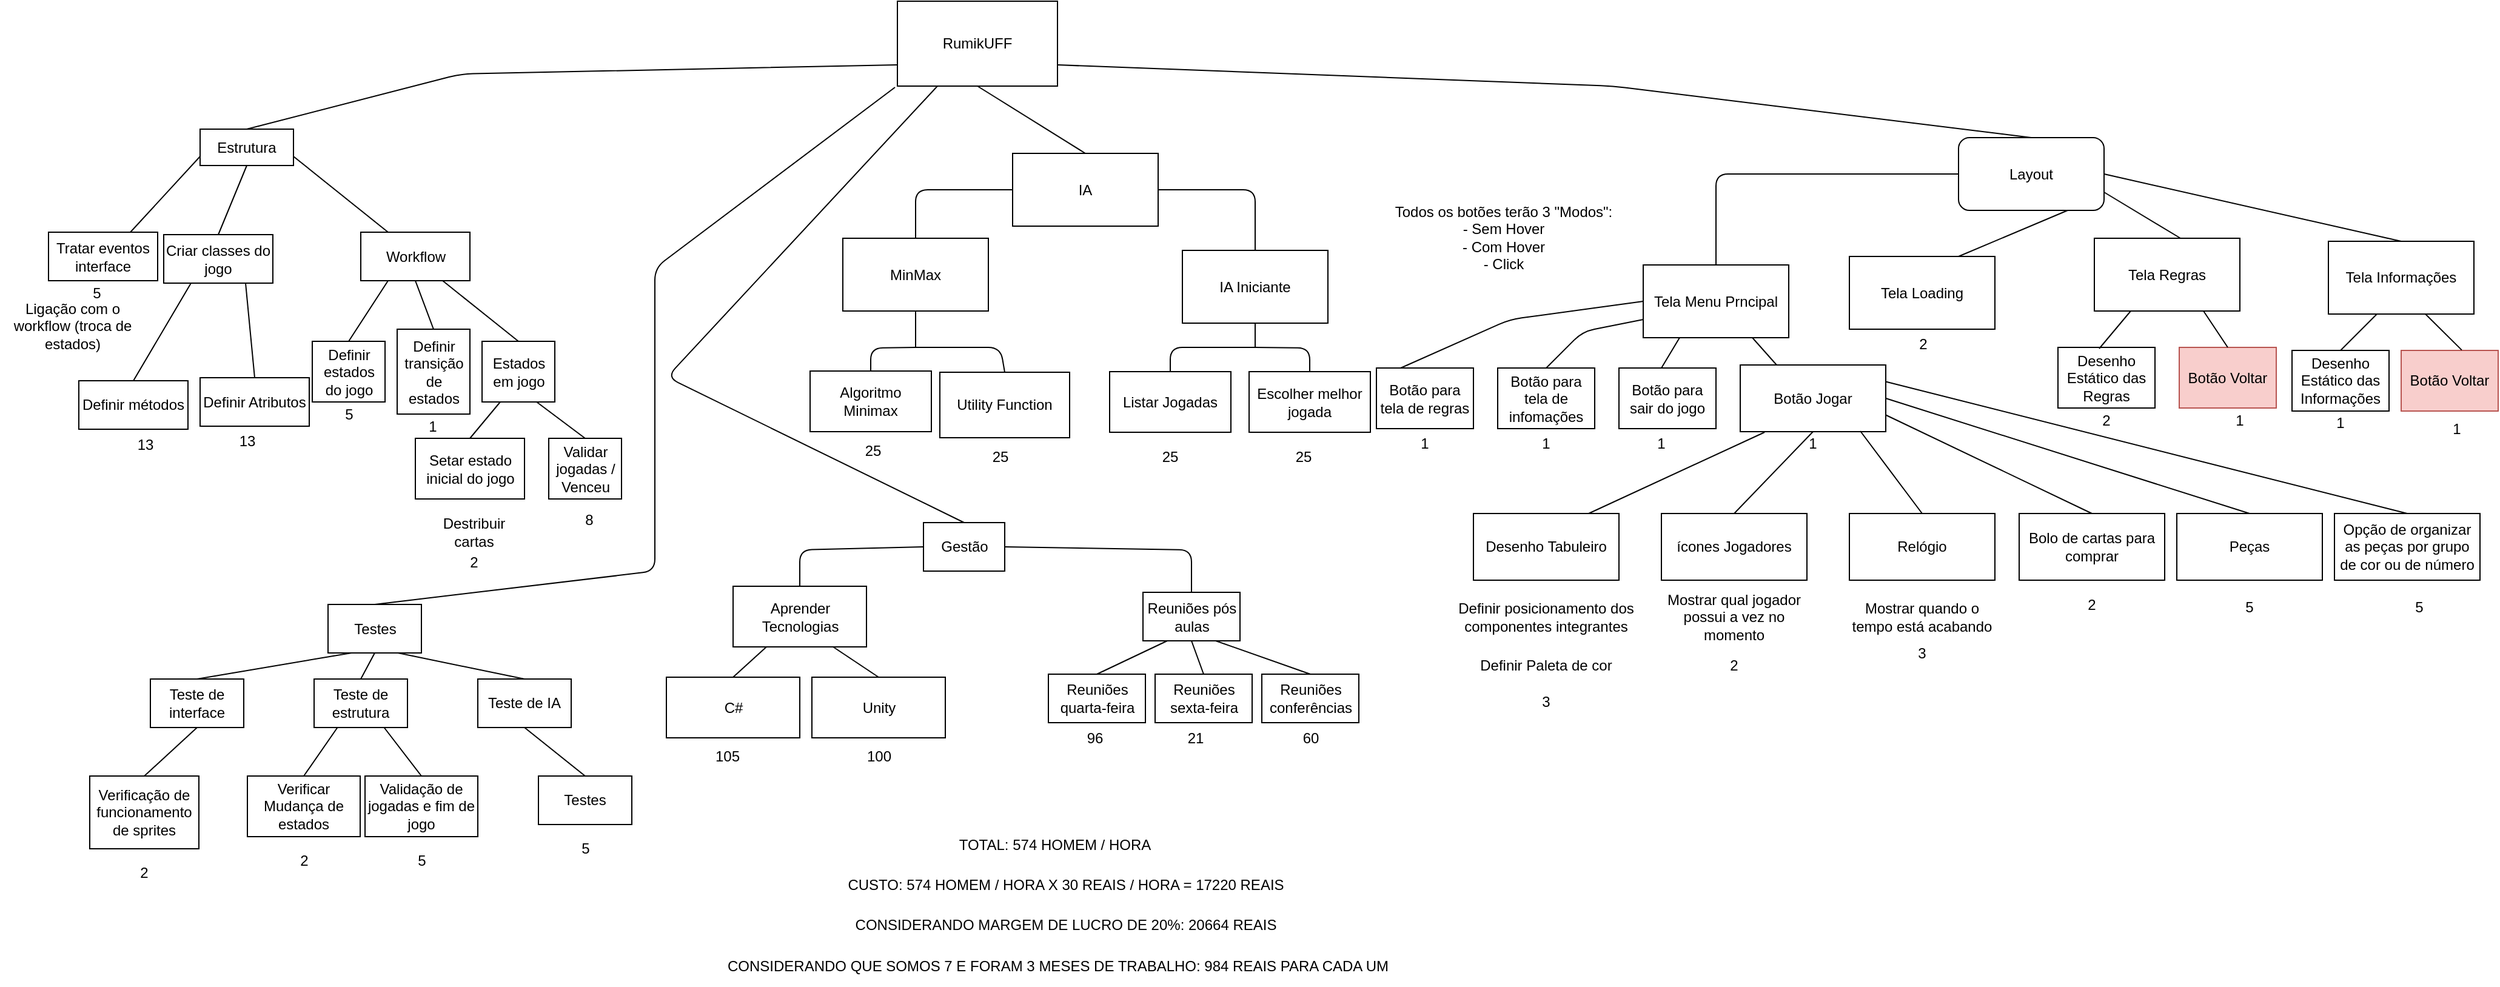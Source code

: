 <mxfile version="10.6.5" type="device"><diagram id="eZYM7yiqCys-XYu_l9QY" name="Page-1"><mxGraphModel dx="1594" dy="765" grid="1" gridSize="10" guides="1" tooltips="1" connect="1" arrows="1" fold="1" page="1" pageScale="1" pageWidth="827" pageHeight="1169" math="0" shadow="0"><root><mxCell id="0"/><mxCell id="1" parent="0"/><mxCell id="s8E5StRUGuPlpRAzMkEG-1" value="RumikUFF" style="rounded=0;whiteSpace=wrap;html=1;" parent="1" vertex="1"><mxGeometry x="1110" y="20" width="132" height="70" as="geometry"/></mxCell><mxCell id="s8E5StRUGuPlpRAzMkEG-2" value="Estrutura&lt;br&gt;" style="rounded=0;whiteSpace=wrap;html=1;" parent="1" vertex="1"><mxGeometry x="535" y="125.5" width="77" height="30" as="geometry"/></mxCell><mxCell id="s8E5StRUGuPlpRAzMkEG-3" value="Tratar eventos interface&lt;br&gt;" style="rounded=0;whiteSpace=wrap;html=1;" parent="1" vertex="1"><mxGeometry x="410" y="210.5" width="90" height="40" as="geometry"/></mxCell><mxCell id="s8E5StRUGuPlpRAzMkEG-4" value="Criar classes do jogo&lt;br&gt;" style="rounded=0;whiteSpace=wrap;html=1;" parent="1" vertex="1"><mxGeometry x="505" y="212.5" width="90" height="40" as="geometry"/></mxCell><mxCell id="s8E5StRUGuPlpRAzMkEG-5" value="Workflow&lt;br&gt;" style="rounded=0;whiteSpace=wrap;html=1;" parent="1" vertex="1"><mxGeometry x="667.5" y="210.5" width="90" height="40" as="geometry"/></mxCell><mxCell id="s8E5StRUGuPlpRAzMkEG-6" value="Ligação com o workflow (troca de estados)&lt;br&gt;" style="text;html=1;strokeColor=none;fillColor=none;align=center;verticalAlign=middle;whiteSpace=wrap;rounded=0;" parent="1" vertex="1"><mxGeometry x="370" y="267.5" width="120" height="40" as="geometry"/></mxCell><mxCell id="s8E5StRUGuPlpRAzMkEG-7" value="Definir métodos&lt;br&gt;" style="rounded=0;whiteSpace=wrap;html=1;" parent="1" vertex="1"><mxGeometry x="435" y="333" width="90" height="40" as="geometry"/></mxCell><mxCell id="s8E5StRUGuPlpRAzMkEG-8" value="Definir Atributos&lt;br&gt;" style="rounded=0;whiteSpace=wrap;html=1;" parent="1" vertex="1"><mxGeometry x="535" y="330.5" width="90" height="40" as="geometry"/></mxCell><mxCell id="s8E5StRUGuPlpRAzMkEG-9" value="Definir estados do jogo&lt;br&gt;" style="rounded=0;whiteSpace=wrap;html=1;" parent="1" vertex="1"><mxGeometry x="627.5" y="300.5" width="60" height="50" as="geometry"/></mxCell><mxCell id="s8E5StRUGuPlpRAzMkEG-10" value="Definir transição de estados&lt;br&gt;" style="rounded=0;whiteSpace=wrap;html=1;" parent="1" vertex="1"><mxGeometry x="697.5" y="290.5" width="60" height="70" as="geometry"/></mxCell><mxCell id="s8E5StRUGuPlpRAzMkEG-11" value="Estados em jogo&lt;br&gt;" style="rounded=0;whiteSpace=wrap;html=1;" parent="1" vertex="1"><mxGeometry x="767.5" y="300.5" width="60" height="50" as="geometry"/></mxCell><mxCell id="s8E5StRUGuPlpRAzMkEG-12" value="Setar estado inicial do jogo&lt;br&gt;" style="rounded=0;whiteSpace=wrap;html=1;" parent="1" vertex="1"><mxGeometry x="712.5" y="380.5" width="90" height="50" as="geometry"/></mxCell><mxCell id="s8E5StRUGuPlpRAzMkEG-13" value="Validar jogadas / Venceu&lt;br&gt;" style="rounded=0;whiteSpace=wrap;html=1;" parent="1" vertex="1"><mxGeometry x="822.5" y="380.5" width="60" height="50" as="geometry"/></mxCell><mxCell id="s8E5StRUGuPlpRAzMkEG-14" value="Destribuir cartas" style="text;html=1;strokeColor=none;fillColor=none;align=center;verticalAlign=middle;whiteSpace=wrap;rounded=0;" parent="1" vertex="1"><mxGeometry x="731" y="443" width="60" height="30" as="geometry"/></mxCell><mxCell id="s8E5StRUGuPlpRAzMkEG-15" value="" style="endArrow=none;html=1;entryX=0;entryY=0.75;entryDx=0;entryDy=0;exitX=0.75;exitY=0;exitDx=0;exitDy=0;" parent="1" source="s8E5StRUGuPlpRAzMkEG-3" target="s8E5StRUGuPlpRAzMkEG-2" edge="1"><mxGeometry width="50" height="50" relative="1" as="geometry"><mxPoint x="280" y="600.5" as="sourcePoint"/><mxPoint x="330" y="550.5" as="targetPoint"/></mxGeometry></mxCell><mxCell id="s8E5StRUGuPlpRAzMkEG-16" value="" style="endArrow=none;html=1;entryX=0.5;entryY=1;entryDx=0;entryDy=0;exitX=0.5;exitY=0;exitDx=0;exitDy=0;" parent="1" source="s8E5StRUGuPlpRAzMkEG-4" target="s8E5StRUGuPlpRAzMkEG-2" edge="1"><mxGeometry width="50" height="50" relative="1" as="geometry"><mxPoint x="368" y="220.5" as="sourcePoint"/><mxPoint x="545" y="158.5" as="targetPoint"/></mxGeometry></mxCell><mxCell id="s8E5StRUGuPlpRAzMkEG-17" value="" style="endArrow=none;html=1;entryX=1;entryY=0.75;entryDx=0;entryDy=0;exitX=0.25;exitY=0;exitDx=0;exitDy=0;" parent="1" source="s8E5StRUGuPlpRAzMkEG-5" target="s8E5StRUGuPlpRAzMkEG-2" edge="1"><mxGeometry width="50" height="50" relative="1" as="geometry"><mxPoint x="583" y="220.5" as="sourcePoint"/><mxPoint x="584" y="165.5" as="targetPoint"/></mxGeometry></mxCell><mxCell id="s8E5StRUGuPlpRAzMkEG-18" value="" style="endArrow=none;html=1;entryX=0.25;entryY=1;entryDx=0;entryDy=0;exitX=0.5;exitY=0;exitDx=0;exitDy=0;" parent="1" source="s8E5StRUGuPlpRAzMkEG-7" target="s8E5StRUGuPlpRAzMkEG-4" edge="1"><mxGeometry width="50" height="50" relative="1" as="geometry"><mxPoint x="280" y="600.5" as="sourcePoint"/><mxPoint x="330" y="550.5" as="targetPoint"/></mxGeometry></mxCell><mxCell id="s8E5StRUGuPlpRAzMkEG-19" value="" style="endArrow=none;html=1;entryX=0.75;entryY=1;entryDx=0;entryDy=0;exitX=0.5;exitY=0;exitDx=0;exitDy=0;" parent="1" source="s8E5StRUGuPlpRAzMkEG-8" target="s8E5StRUGuPlpRAzMkEG-4" edge="1"><mxGeometry width="50" height="50" relative="1" as="geometry"><mxPoint x="535" y="310.5" as="sourcePoint"/><mxPoint x="561" y="260.5" as="targetPoint"/></mxGeometry></mxCell><mxCell id="s8E5StRUGuPlpRAzMkEG-20" value="" style="endArrow=none;html=1;entryX=0.25;entryY=1;entryDx=0;entryDy=0;exitX=0.5;exitY=0;exitDx=0;exitDy=0;" parent="1" source="s8E5StRUGuPlpRAzMkEG-9" target="s8E5StRUGuPlpRAzMkEG-5" edge="1"><mxGeometry width="50" height="50" relative="1" as="geometry"><mxPoint x="552.5" y="310.5" as="sourcePoint"/><mxPoint x="513.5" y="260.5" as="targetPoint"/></mxGeometry></mxCell><mxCell id="s8E5StRUGuPlpRAzMkEG-21" value="" style="endArrow=none;html=1;entryX=0.5;entryY=1;entryDx=0;entryDy=0;exitX=0.5;exitY=0;exitDx=0;exitDy=0;" parent="1" source="s8E5StRUGuPlpRAzMkEG-10" target="s8E5StRUGuPlpRAzMkEG-5" edge="1"><mxGeometry width="50" height="50" relative="1" as="geometry"><mxPoint x="667.5" y="310.5" as="sourcePoint"/><mxPoint x="700.5" y="260.5" as="targetPoint"/></mxGeometry></mxCell><mxCell id="s8E5StRUGuPlpRAzMkEG-22" value="" style="endArrow=none;html=1;exitX=0.5;exitY=0;exitDx=0;exitDy=0;entryX=0.75;entryY=1;entryDx=0;entryDy=0;" parent="1" source="s8E5StRUGuPlpRAzMkEG-11" target="s8E5StRUGuPlpRAzMkEG-5" edge="1"><mxGeometry width="50" height="50" relative="1" as="geometry"><mxPoint x="737.5" y="300.5" as="sourcePoint"/><mxPoint x="737.5" y="260.5" as="targetPoint"/></mxGeometry></mxCell><mxCell id="s8E5StRUGuPlpRAzMkEG-23" value="" style="endArrow=none;html=1;exitX=0.5;exitY=0;exitDx=0;exitDy=0;entryX=0.25;entryY=1;entryDx=0;entryDy=0;" parent="1" source="s8E5StRUGuPlpRAzMkEG-12" target="s8E5StRUGuPlpRAzMkEG-11" edge="1"><mxGeometry width="50" height="50" relative="1" as="geometry"><mxPoint x="832.5" y="310.5" as="sourcePoint"/><mxPoint x="770.5" y="260.5" as="targetPoint"/></mxGeometry></mxCell><mxCell id="s8E5StRUGuPlpRAzMkEG-24" value="" style="endArrow=none;html=1;exitX=0.5;exitY=0;exitDx=0;exitDy=0;entryX=0.75;entryY=1;entryDx=0;entryDy=0;" parent="1" source="s8E5StRUGuPlpRAzMkEG-13" target="s8E5StRUGuPlpRAzMkEG-11" edge="1"><mxGeometry width="50" height="50" relative="1" as="geometry"><mxPoint x="767.5" y="450.5" as="sourcePoint"/><mxPoint x="817.5" y="360.5" as="targetPoint"/></mxGeometry></mxCell><mxCell id="s8E5StRUGuPlpRAzMkEG-40" value="Layout&lt;br&gt;" style="rounded=1;whiteSpace=wrap;html=1;" parent="1" vertex="1"><mxGeometry x="1985" y="132.5" width="120" height="60" as="geometry"/></mxCell><mxCell id="s8E5StRUGuPlpRAzMkEG-41" value="Tela Menu Prncipal" style="rounded=0;whiteSpace=wrap;html=1;" parent="1" vertex="1"><mxGeometry x="1725" y="237.5" width="120" height="60" as="geometry"/></mxCell><mxCell id="s8E5StRUGuPlpRAzMkEG-42" value="Tela Loading" style="rounded=0;whiteSpace=wrap;html=1;" parent="1" vertex="1"><mxGeometry x="1895" y="230.5" width="120" height="60" as="geometry"/></mxCell><mxCell id="s8E5StRUGuPlpRAzMkEG-43" value="Tela Regras" style="rounded=0;whiteSpace=wrap;html=1;" parent="1" vertex="1"><mxGeometry x="2097" y="215.5" width="120" height="60" as="geometry"/></mxCell><mxCell id="s8E5StRUGuPlpRAzMkEG-44" value="Tela Informações" style="rounded=0;whiteSpace=wrap;html=1;" parent="1" vertex="1"><mxGeometry x="2290" y="218" width="120" height="60" as="geometry"/></mxCell><mxCell id="s8E5StRUGuPlpRAzMkEG-45" value="Desenho Estático das Informações&lt;br&gt;" style="rounded=0;whiteSpace=wrap;html=1;" parent="1" vertex="1"><mxGeometry x="2260" y="308" width="80" height="50" as="geometry"/></mxCell><mxCell id="s8E5StRUGuPlpRAzMkEG-46" value="Botão Voltar&lt;br&gt;" style="rounded=0;whiteSpace=wrap;html=1;fillColor=#f8cecc;strokeColor=#b85450;" parent="1" vertex="1"><mxGeometry x="2350" y="308" width="80" height="50" as="geometry"/></mxCell><mxCell id="s8E5StRUGuPlpRAzMkEG-47" value="Desenho Estático das Regras&lt;br&gt;" style="rounded=0;whiteSpace=wrap;html=1;" parent="1" vertex="1"><mxGeometry x="2067" y="305.5" width="80" height="50" as="geometry"/></mxCell><mxCell id="s8E5StRUGuPlpRAzMkEG-48" value="Botão Voltar&lt;br&gt;" style="rounded=0;whiteSpace=wrap;html=1;fillColor=#f8cecc;strokeColor=#b85450;" parent="1" vertex="1"><mxGeometry x="2167" y="305.5" width="80" height="50" as="geometry"/></mxCell><mxCell id="s8E5StRUGuPlpRAzMkEG-49" value="Botão para tela de regras&lt;br&gt;" style="rounded=0;whiteSpace=wrap;html=1;" parent="1" vertex="1"><mxGeometry x="1505" y="322.5" width="80" height="50" as="geometry"/></mxCell><mxCell id="s8E5StRUGuPlpRAzMkEG-50" value="Botão para tela de infomações&lt;br&gt;" style="rounded=0;whiteSpace=wrap;html=1;" parent="1" vertex="1"><mxGeometry x="1605" y="322.5" width="80" height="50" as="geometry"/></mxCell><mxCell id="s8E5StRUGuPlpRAzMkEG-51" value="Botão para sair do jogo&lt;br&gt;" style="rounded=0;whiteSpace=wrap;html=1;" parent="1" vertex="1"><mxGeometry x="1705" y="322.5" width="80" height="50" as="geometry"/></mxCell><mxCell id="s8E5StRUGuPlpRAzMkEG-52" value="Botão Jogar&lt;br&gt;" style="rounded=0;whiteSpace=wrap;html=1;" parent="1" vertex="1"><mxGeometry x="1805" y="320" width="120" height="55" as="geometry"/></mxCell><mxCell id="s8E5StRUGuPlpRAzMkEG-53" value="Desenho Tabuleiro&lt;br&gt;" style="rounded=0;whiteSpace=wrap;html=1;" parent="1" vertex="1"><mxGeometry x="1585" y="442.5" width="120" height="55" as="geometry"/></mxCell><mxCell id="s8E5StRUGuPlpRAzMkEG-54" value="ícones Jogadores&lt;br&gt;" style="rounded=0;whiteSpace=wrap;html=1;" parent="1" vertex="1"><mxGeometry x="1740" y="442.5" width="120" height="55" as="geometry"/></mxCell><mxCell id="s8E5StRUGuPlpRAzMkEG-55" value="Relógio&lt;br&gt;" style="rounded=0;whiteSpace=wrap;html=1;" parent="1" vertex="1"><mxGeometry x="1895" y="442.5" width="120" height="55" as="geometry"/></mxCell><mxCell id="s8E5StRUGuPlpRAzMkEG-56" value="Bolo de cartas para comprar&lt;br&gt;" style="rounded=0;whiteSpace=wrap;html=1;" parent="1" vertex="1"><mxGeometry x="2035" y="442.5" width="120" height="55" as="geometry"/></mxCell><mxCell id="s8E5StRUGuPlpRAzMkEG-57" value="Peças&lt;br&gt;" style="rounded=0;whiteSpace=wrap;html=1;" parent="1" vertex="1"><mxGeometry x="2165" y="442.5" width="120" height="55" as="geometry"/></mxCell><mxCell id="s8E5StRUGuPlpRAzMkEG-58" value="" style="endArrow=none;html=1;" parent="1" source="s8E5StRUGuPlpRAzMkEG-41" target="s8E5StRUGuPlpRAzMkEG-40" edge="1"><mxGeometry width="50" height="50" relative="1" as="geometry"><mxPoint x="1905" y="217.5" as="sourcePoint"/><mxPoint x="1955" y="167.5" as="targetPoint"/><Array as="points"><mxPoint x="1785" y="162.5"/></Array></mxGeometry></mxCell><mxCell id="s8E5StRUGuPlpRAzMkEG-59" value="" style="endArrow=none;html=1;exitX=0.75;exitY=0;exitDx=0;exitDy=0;entryX=0.75;entryY=1;entryDx=0;entryDy=0;" parent="1" source="s8E5StRUGuPlpRAzMkEG-42" target="s8E5StRUGuPlpRAzMkEG-40" edge="1"><mxGeometry width="50" height="50" relative="1" as="geometry"><mxPoint x="2225" y="239.5" as="sourcePoint"/><mxPoint x="2105" y="172.5" as="targetPoint"/><Array as="points"/></mxGeometry></mxCell><mxCell id="s8E5StRUGuPlpRAzMkEG-60" value="" style="endArrow=none;html=1;exitX=0.592;exitY=0;exitDx=0;exitDy=0;exitPerimeter=0;entryX=1;entryY=0.75;entryDx=0;entryDy=0;" parent="1" source="s8E5StRUGuPlpRAzMkEG-43" target="s8E5StRUGuPlpRAzMkEG-40" edge="1"><mxGeometry width="50" height="50" relative="1" as="geometry"><mxPoint x="2225" y="207.5" as="sourcePoint"/><mxPoint x="2105" y="140.5" as="targetPoint"/><Array as="points"/></mxGeometry></mxCell><mxCell id="s8E5StRUGuPlpRAzMkEG-61" value="" style="endArrow=none;html=1;exitX=0.5;exitY=0;exitDx=0;exitDy=0;entryX=1;entryY=0.5;entryDx=0;entryDy=0;" parent="1" source="s8E5StRUGuPlpRAzMkEG-44" target="s8E5StRUGuPlpRAzMkEG-40" edge="1"><mxGeometry width="50" height="50" relative="1" as="geometry"><mxPoint x="2665.5" y="232.5" as="sourcePoint"/><mxPoint x="2324.5" y="157.5" as="targetPoint"/><Array as="points"/></mxGeometry></mxCell><mxCell id="s8E5StRUGuPlpRAzMkEG-62" value="" style="endArrow=none;html=1;exitX=0.425;exitY=0.02;exitDx=0;exitDy=0;entryX=0.25;entryY=1;entryDx=0;entryDy=0;exitPerimeter=0;" parent="1" source="s8E5StRUGuPlpRAzMkEG-47" target="s8E5StRUGuPlpRAzMkEG-43" edge="1"><mxGeometry width="50" height="50" relative="1" as="geometry"><mxPoint x="1947" y="315.5" as="sourcePoint"/><mxPoint x="1947" y="285.5" as="targetPoint"/></mxGeometry></mxCell><mxCell id="s8E5StRUGuPlpRAzMkEG-63" value="" style="endArrow=none;html=1;exitX=0.5;exitY=0;exitDx=0;exitDy=0;entryX=0.75;entryY=1;entryDx=0;entryDy=0;" parent="1" source="s8E5StRUGuPlpRAzMkEG-48" target="s8E5StRUGuPlpRAzMkEG-43" edge="1"><mxGeometry width="50" height="50" relative="1" as="geometry"><mxPoint x="2181" y="306.5" as="sourcePoint"/><mxPoint x="2207" y="275.5" as="targetPoint"/></mxGeometry></mxCell><mxCell id="s8E5StRUGuPlpRAzMkEG-64" value="" style="endArrow=none;html=1;exitX=0.5;exitY=0;exitDx=0;exitDy=0;" parent="1" source="s8E5StRUGuPlpRAzMkEG-45" edge="1"><mxGeometry width="50" height="50" relative="1" as="geometry"><mxPoint x="2280" y="328" as="sourcePoint"/><mxPoint x="2330" y="278" as="targetPoint"/></mxGeometry></mxCell><mxCell id="s8E5StRUGuPlpRAzMkEG-65" value="" style="endArrow=none;html=1;exitX=0.5;exitY=0;exitDx=0;exitDy=0;" parent="1" edge="1"><mxGeometry width="50" height="50" relative="1" as="geometry"><mxPoint x="2399.941" y="307.706" as="sourcePoint"/><mxPoint x="2370" y="278" as="targetPoint"/><Array as="points"/></mxGeometry></mxCell><mxCell id="s8E5StRUGuPlpRAzMkEG-66" value="" style="endArrow=none;html=1;entryX=0.25;entryY=1;entryDx=0;entryDy=0;" parent="1" target="s8E5StRUGuPlpRAzMkEG-41" edge="1"><mxGeometry width="50" height="50" relative="1" as="geometry"><mxPoint x="1740" y="322.5" as="sourcePoint"/><mxPoint x="1770" y="302.5" as="targetPoint"/><Array as="points"/></mxGeometry></mxCell><mxCell id="s8E5StRUGuPlpRAzMkEG-67" value="" style="endArrow=none;html=1;entryX=0.75;entryY=1;entryDx=0;entryDy=0;exitX=0.25;exitY=0;exitDx=0;exitDy=0;" parent="1" source="s8E5StRUGuPlpRAzMkEG-52" target="s8E5StRUGuPlpRAzMkEG-41" edge="1"><mxGeometry width="50" height="50" relative="1" as="geometry"><mxPoint x="1815" y="347.5" as="sourcePoint"/><mxPoint x="1865" y="297.5" as="targetPoint"/></mxGeometry></mxCell><mxCell id="s8E5StRUGuPlpRAzMkEG-68" value="" style="endArrow=none;html=1;entryX=0;entryY=0.75;entryDx=0;entryDy=0;" parent="1" target="s8E5StRUGuPlpRAzMkEG-41" edge="1"><mxGeometry width="50" height="50" relative="1" as="geometry"><mxPoint x="1645" y="322.5" as="sourcePoint"/><mxPoint x="1675" y="292.5" as="targetPoint"/><Array as="points"><mxPoint x="1675" y="292.5"/></Array></mxGeometry></mxCell><mxCell id="s8E5StRUGuPlpRAzMkEG-69" value="" style="endArrow=none;html=1;entryX=0;entryY=0.5;entryDx=0;entryDy=0;" parent="1" target="s8E5StRUGuPlpRAzMkEG-41" edge="1"><mxGeometry width="50" height="50" relative="1" as="geometry"><mxPoint x="1525" y="322.5" as="sourcePoint"/><mxPoint x="1715" y="262.5" as="targetPoint"/><Array as="points"><mxPoint x="1615" y="282.5"/></Array></mxGeometry></mxCell><mxCell id="s8E5StRUGuPlpRAzMkEG-70" value="" style="endArrow=none;html=1;entryX=0.167;entryY=1.009;entryDx=0;entryDy=0;entryPerimeter=0;" parent="1" target="s8E5StRUGuPlpRAzMkEG-52" edge="1"><mxGeometry width="50" height="50" relative="1" as="geometry"><mxPoint x="1680" y="442.5" as="sourcePoint"/><mxPoint x="1730" y="392.5" as="targetPoint"/></mxGeometry></mxCell><mxCell id="s8E5StRUGuPlpRAzMkEG-71" value="" style="endArrow=none;html=1;entryX=0.5;entryY=1;entryDx=0;entryDy=0;exitX=0.5;exitY=0;exitDx=0;exitDy=0;" parent="1" source="s8E5StRUGuPlpRAzMkEG-54" target="s8E5StRUGuPlpRAzMkEG-52" edge="1"><mxGeometry width="50" height="50" relative="1" as="geometry"><mxPoint x="1806" y="452.5" as="sourcePoint"/><mxPoint x="1845" y="397.5" as="targetPoint"/></mxGeometry></mxCell><mxCell id="s8E5StRUGuPlpRAzMkEG-72" value="" style="endArrow=none;html=1;exitX=0.5;exitY=0;exitDx=0;exitDy=0;entryX=0.825;entryY=0.991;entryDx=0;entryDy=0;entryPerimeter=0;" parent="1" source="s8E5StRUGuPlpRAzMkEG-55" target="s8E5StRUGuPlpRAzMkEG-52" edge="1"><mxGeometry width="50" height="50" relative="1" as="geometry"><mxPoint x="1925" y="442.5" as="sourcePoint"/><mxPoint x="1975" y="392.5" as="targetPoint"/></mxGeometry></mxCell><mxCell id="s8E5StRUGuPlpRAzMkEG-73" value="" style="endArrow=none;html=1;entryX=1;entryY=0.75;entryDx=0;entryDy=0;exitX=0.5;exitY=0;exitDx=0;exitDy=0;" parent="1" source="s8E5StRUGuPlpRAzMkEG-56" target="s8E5StRUGuPlpRAzMkEG-52" edge="1"><mxGeometry width="50" height="50" relative="1" as="geometry"><mxPoint x="1995" y="382.5" as="sourcePoint"/><mxPoint x="2045" y="332.5" as="targetPoint"/></mxGeometry></mxCell><mxCell id="s8E5StRUGuPlpRAzMkEG-74" value="" style="endArrow=none;html=1;entryX=1;entryY=0.5;entryDx=0;entryDy=0;exitX=0.5;exitY=0;exitDx=0;exitDy=0;" parent="1" source="s8E5StRUGuPlpRAzMkEG-57" target="s8E5StRUGuPlpRAzMkEG-52" edge="1"><mxGeometry width="50" height="50" relative="1" as="geometry"><mxPoint x="1505" y="572.5" as="sourcePoint"/><mxPoint x="1555" y="522.5" as="targetPoint"/></mxGeometry></mxCell><mxCell id="s8E5StRUGuPlpRAzMkEG-75" value="&lt;span&gt;Definir posicionamento dos componentes integrantes&lt;/span&gt;" style="text;html=1;strokeColor=none;fillColor=none;align=center;verticalAlign=middle;whiteSpace=wrap;rounded=0;" parent="1" vertex="1"><mxGeometry x="1565" y="507.5" width="160" height="40" as="geometry"/></mxCell><mxCell id="s8E5StRUGuPlpRAzMkEG-76" value="Definir Paleta de cor" style="text;html=1;strokeColor=none;fillColor=none;align=center;verticalAlign=middle;whiteSpace=wrap;rounded=0;" parent="1" vertex="1"><mxGeometry x="1585" y="557.5" width="120" height="20" as="geometry"/></mxCell><mxCell id="s8E5StRUGuPlpRAzMkEG-77" value="Mostrar qual jogador possui a vez no momento" style="text;html=1;strokeColor=none;fillColor=none;align=center;verticalAlign=middle;whiteSpace=wrap;rounded=0;" parent="1" vertex="1"><mxGeometry x="1740" y="517.5" width="120" height="20" as="geometry"/></mxCell><mxCell id="s8E5StRUGuPlpRAzMkEG-78" value="Mostrar quando o tempo está acabando" style="text;html=1;strokeColor=none;fillColor=none;align=center;verticalAlign=middle;whiteSpace=wrap;rounded=0;" parent="1" vertex="1"><mxGeometry x="1895" y="517.5" width="120" height="20" as="geometry"/></mxCell><mxCell id="s8E5StRUGuPlpRAzMkEG-79" value="Opção de organizar as peças por grupo de cor ou de número&lt;br&gt;" style="rounded=0;whiteSpace=wrap;html=1;" parent="1" vertex="1"><mxGeometry x="2295" y="442.5" width="120" height="55" as="geometry"/></mxCell><mxCell id="s8E5StRUGuPlpRAzMkEG-80" value="" style="endArrow=none;html=1;entryX=0.5;entryY=0;entryDx=0;entryDy=0;exitX=1;exitY=0.25;exitDx=0;exitDy=0;" parent="1" source="s8E5StRUGuPlpRAzMkEG-52" target="s8E5StRUGuPlpRAzMkEG-79" edge="1"><mxGeometry width="50" height="50" relative="1" as="geometry"><mxPoint x="1390" y="647.5" as="sourcePoint"/><mxPoint x="1440" y="597.5" as="targetPoint"/><Array as="points"/></mxGeometry></mxCell><mxCell id="s8E5StRUGuPlpRAzMkEG-81" value="Todos os botões terão 3 &quot;Modos&quot;:&lt;br&gt;- Sem Hover&lt;br&gt;- Com Hover&lt;br&gt;- Click&lt;br&gt;" style="text;html=1;strokeColor=none;fillColor=none;align=center;verticalAlign=middle;whiteSpace=wrap;rounded=0;" parent="1" vertex="1"><mxGeometry x="1510" y="177.5" width="200" height="75" as="geometry"/></mxCell><mxCell id="s8E5StRUGuPlpRAzMkEG-82" value="" style="endArrow=none;html=1;entryX=0;entryY=0.75;entryDx=0;entryDy=0;exitX=0.5;exitY=0;exitDx=0;exitDy=0;" parent="1" source="s8E5StRUGuPlpRAzMkEG-2" target="s8E5StRUGuPlpRAzMkEG-1" edge="1"><mxGeometry width="50" height="50" relative="1" as="geometry"><mxPoint x="410" y="650" as="sourcePoint"/><mxPoint x="460" y="600" as="targetPoint"/><Array as="points"><mxPoint x="750" y="80"/></Array></mxGeometry></mxCell><mxCell id="s8E5StRUGuPlpRAzMkEG-83" value="" style="endArrow=none;html=1;entryX=0.5;entryY=1;entryDx=0;entryDy=0;exitX=0.5;exitY=0;exitDx=0;exitDy=0;" parent="1" source="bBEhQgYzmvk31Xtcl9zs-21" target="s8E5StRUGuPlpRAzMkEG-1" edge="1"><mxGeometry width="50" height="50" relative="1" as="geometry"><mxPoint x="1269" y="115" as="sourcePoint"/><mxPoint x="1120" y="97" as="targetPoint"/><Array as="points"/></mxGeometry></mxCell><mxCell id="s8E5StRUGuPlpRAzMkEG-84" value="" style="endArrow=none;html=1;entryX=1;entryY=0.75;entryDx=0;entryDy=0;exitX=0.5;exitY=0;exitDx=0;exitDy=0;" parent="1" source="s8E5StRUGuPlpRAzMkEG-40" target="s8E5StRUGuPlpRAzMkEG-1" edge="1"><mxGeometry width="50" height="50" relative="1" as="geometry"><mxPoint x="1228" y="175" as="sourcePoint"/><mxPoint x="1186" y="100" as="targetPoint"/><Array as="points"><mxPoint x="1700" y="90"/></Array></mxGeometry></mxCell><mxCell id="-CW4as9tFz3H7b-KQb-9-1" value="5" style="text;html=1;strokeColor=none;fillColor=none;align=center;verticalAlign=middle;whiteSpace=wrap;rounded=0;" parent="1" vertex="1"><mxGeometry x="430" y="250.5" width="40" height="20" as="geometry"/></mxCell><mxCell id="-CW4as9tFz3H7b-KQb-9-2" value="13" style="text;html=1;strokeColor=none;fillColor=none;align=center;verticalAlign=middle;whiteSpace=wrap;rounded=0;" parent="1" vertex="1"><mxGeometry x="470" y="375.5" width="40" height="20" as="geometry"/></mxCell><mxCell id="-CW4as9tFz3H7b-KQb-9-3" value="13" style="text;html=1;strokeColor=none;fillColor=none;align=center;verticalAlign=middle;whiteSpace=wrap;rounded=0;" parent="1" vertex="1"><mxGeometry x="553.5" y="373" width="40" height="20" as="geometry"/></mxCell><mxCell id="-CW4as9tFz3H7b-KQb-9-4" value="5" style="text;html=1;strokeColor=none;fillColor=none;align=center;verticalAlign=middle;whiteSpace=wrap;rounded=0;" parent="1" vertex="1"><mxGeometry x="637.5" y="350.5" width="40" height="20" as="geometry"/></mxCell><mxCell id="-CW4as9tFz3H7b-KQb-9-5" value="1" style="text;html=1;strokeColor=none;fillColor=none;align=center;verticalAlign=middle;whiteSpace=wrap;rounded=0;" parent="1" vertex="1"><mxGeometry x="706.5" y="360.5" width="40" height="20" as="geometry"/></mxCell><mxCell id="-CW4as9tFz3H7b-KQb-9-6" value="2" style="text;html=1;strokeColor=none;fillColor=none;align=center;verticalAlign=middle;whiteSpace=wrap;rounded=0;" parent="1" vertex="1"><mxGeometry x="741" y="473" width="40" height="20" as="geometry"/></mxCell><mxCell id="-CW4as9tFz3H7b-KQb-9-7" value="8" style="text;html=1;strokeColor=none;fillColor=none;align=center;verticalAlign=middle;whiteSpace=wrap;rounded=0;" parent="1" vertex="1"><mxGeometry x="836" y="438" width="40" height="20" as="geometry"/></mxCell><mxCell id="-CW4as9tFz3H7b-KQb-9-12" value="1" style="text;html=1;strokeColor=none;fillColor=none;align=center;verticalAlign=middle;whiteSpace=wrap;rounded=0;" parent="1" vertex="1"><mxGeometry x="1525" y="375" width="40" height="20" as="geometry"/></mxCell><mxCell id="-CW4as9tFz3H7b-KQb-9-15" value="1" style="text;html=1;strokeColor=none;fillColor=none;align=center;verticalAlign=middle;whiteSpace=wrap;rounded=0;" parent="1" vertex="1"><mxGeometry x="1625" y="375" width="40" height="20" as="geometry"/></mxCell><mxCell id="-CW4as9tFz3H7b-KQb-9-16" value="1" style="text;html=1;strokeColor=none;fillColor=none;align=center;verticalAlign=middle;whiteSpace=wrap;rounded=0;" parent="1" vertex="1"><mxGeometry x="1720" y="375" width="40" height="20" as="geometry"/></mxCell><mxCell id="-CW4as9tFz3H7b-KQb-9-17" value="1" style="text;html=1;strokeColor=none;fillColor=none;align=center;verticalAlign=middle;whiteSpace=wrap;rounded=0;" parent="1" vertex="1"><mxGeometry x="1845" y="375" width="40" height="20" as="geometry"/></mxCell><mxCell id="-CW4as9tFz3H7b-KQb-9-18" value="2" style="text;html=1;strokeColor=none;fillColor=none;align=center;verticalAlign=middle;whiteSpace=wrap;rounded=0;" parent="1" vertex="1"><mxGeometry x="1936" y="292.5" width="40" height="20" as="geometry"/></mxCell><mxCell id="-CW4as9tFz3H7b-KQb-9-19" value="2" style="text;html=1;strokeColor=none;fillColor=none;align=center;verticalAlign=middle;whiteSpace=wrap;rounded=0;" parent="1" vertex="1"><mxGeometry x="2087" y="355.5" width="40" height="20" as="geometry"/></mxCell><mxCell id="-CW4as9tFz3H7b-KQb-9-20" value="1" style="text;html=1;strokeColor=none;fillColor=none;align=center;verticalAlign=middle;whiteSpace=wrap;rounded=0;" parent="1" vertex="1"><mxGeometry x="2197" y="355.5" width="40" height="20" as="geometry"/></mxCell><mxCell id="-CW4as9tFz3H7b-KQb-9-21" value="1" style="text;html=1;strokeColor=none;fillColor=none;align=center;verticalAlign=middle;whiteSpace=wrap;rounded=0;" parent="1" vertex="1"><mxGeometry x="2280" y="358" width="40" height="20" as="geometry"/></mxCell><mxCell id="-CW4as9tFz3H7b-KQb-9-22" value="1" style="text;html=1;strokeColor=none;fillColor=none;align=center;verticalAlign=middle;whiteSpace=wrap;rounded=0;" parent="1" vertex="1"><mxGeometry x="2376" y="363" width="40" height="20" as="geometry"/></mxCell><mxCell id="-CW4as9tFz3H7b-KQb-9-23" value="3" style="text;html=1;strokeColor=none;fillColor=none;align=center;verticalAlign=middle;whiteSpace=wrap;rounded=0;" parent="1" vertex="1"><mxGeometry x="1625" y="587.5" width="40" height="20" as="geometry"/></mxCell><mxCell id="-CW4as9tFz3H7b-KQb-9-24" value="2" style="text;html=1;strokeColor=none;fillColor=none;align=center;verticalAlign=middle;whiteSpace=wrap;rounded=0;" parent="1" vertex="1"><mxGeometry x="1780" y="557.5" width="40" height="20" as="geometry"/></mxCell><mxCell id="-CW4as9tFz3H7b-KQb-9-25" value="3" style="text;html=1;strokeColor=none;fillColor=none;align=center;verticalAlign=middle;whiteSpace=wrap;rounded=0;" parent="1" vertex="1"><mxGeometry x="1935" y="547.5" width="40" height="20" as="geometry"/></mxCell><mxCell id="-CW4as9tFz3H7b-KQb-9-26" value="2" style="text;html=1;strokeColor=none;fillColor=none;align=center;verticalAlign=middle;whiteSpace=wrap;rounded=0;" parent="1" vertex="1"><mxGeometry x="2075" y="507.5" width="40" height="20" as="geometry"/></mxCell><mxCell id="-CW4as9tFz3H7b-KQb-9-27" value="5" style="text;html=1;strokeColor=none;fillColor=none;align=center;verticalAlign=middle;whiteSpace=wrap;rounded=0;" parent="1" vertex="1"><mxGeometry x="2205" y="510" width="40" height="20" as="geometry"/></mxCell><mxCell id="-CW4as9tFz3H7b-KQb-9-28" value="5" style="text;html=1;strokeColor=none;fillColor=none;align=center;verticalAlign=middle;whiteSpace=wrap;rounded=0;" parent="1" vertex="1"><mxGeometry x="2345" y="510" width="40" height="20" as="geometry"/></mxCell><mxCell id="-CW4as9tFz3H7b-KQb-9-29" value="TOTAL: 574 HOMEM / HORA" style="text;html=1;strokeColor=none;fillColor=none;align=center;verticalAlign=middle;whiteSpace=wrap;rounded=0;" parent="1" vertex="1"><mxGeometry x="1039" y="699.5" width="402" height="33" as="geometry"/></mxCell><mxCell id="-CW4as9tFz3H7b-KQb-9-30" value="CUSTO: 574 HOMEM / HORA X 30 REAIS / HORA = 17220 REAIS" style="text;html=1;strokeColor=none;fillColor=none;align=center;verticalAlign=middle;whiteSpace=wrap;rounded=0;" parent="1" vertex="1"><mxGeometry x="1048" y="732.5" width="402" height="33" as="geometry"/></mxCell><mxCell id="PWQW__QjdcS_i3BKXnzf-15" value="" style="endArrow=none;html=1;entryX=0.5;entryY=0;entryDx=0;entryDy=0;exitX=0.25;exitY=1;exitDx=0;exitDy=0;" parent="1" source="s8E5StRUGuPlpRAzMkEG-1" target="k5tmlfp0SixIzca_TB4m-1" edge="1"><mxGeometry width="50" height="50" relative="1" as="geometry"><mxPoint x="260" y="770" as="sourcePoint"/><mxPoint x="1167" y="451" as="targetPoint"/><Array as="points"><mxPoint x="920" y="330"/></Array></mxGeometry></mxCell><mxCell id="bBEhQgYzmvk31Xtcl9zs-21" value="IA" style="rounded=0;whiteSpace=wrap;html=1;" parent="1" vertex="1"><mxGeometry x="1205" y="145.5" width="120" height="60" as="geometry"/></mxCell><mxCell id="bBEhQgYzmvk31Xtcl9zs-22" value="IA Iniciante" style="rounded=0;whiteSpace=wrap;html=1;" parent="1" vertex="1"><mxGeometry x="1345" y="225.5" width="120" height="60" as="geometry"/></mxCell><mxCell id="bBEhQgYzmvk31Xtcl9zs-23" value="Algoritmo Minimax" style="rounded=0;whiteSpace=wrap;html=1;aspect=fixed;" parent="1" vertex="1"><mxGeometry x="1038" y="325" width="100" height="50" as="geometry"/></mxCell><mxCell id="bBEhQgYzmvk31Xtcl9zs-24" value="Utility Function&lt;br&gt;" style="rounded=0;whiteSpace=wrap;html=1;aspect=fixed;" parent="1" vertex="1"><mxGeometry x="1145" y="326" width="107" height="54" as="geometry"/></mxCell><mxCell id="bBEhQgYzmvk31Xtcl9zs-25" value="Listar Jogadas" style="rounded=0;whiteSpace=wrap;html=1;aspect=fixed;" parent="1" vertex="1"><mxGeometry x="1285" y="325.5" width="100" height="50" as="geometry"/></mxCell><mxCell id="bBEhQgYzmvk31Xtcl9zs-26" value="Escolher melhor jogada" style="rounded=0;whiteSpace=wrap;html=1;aspect=fixed;" parent="1" vertex="1"><mxGeometry x="1400" y="325.5" width="100" height="50" as="geometry"/></mxCell><mxCell id="bBEhQgYzmvk31Xtcl9zs-27" value="" style="endArrow=none;html=1;exitX=0;exitY=0.5;exitDx=0;exitDy=0;entryX=0.5;entryY=0;entryDx=0;entryDy=0;" parent="1" source="bBEhQgYzmvk31Xtcl9zs-21" target="bBEhQgYzmvk31Xtcl9zs-39" edge="1"><mxGeometry width="50" height="50" relative="1" as="geometry"><mxPoint x="1005" y="445.5" as="sourcePoint"/><mxPoint x="1125" y="225.5" as="targetPoint"/><Array as="points"><mxPoint x="1125" y="175.5"/></Array></mxGeometry></mxCell><mxCell id="bBEhQgYzmvk31Xtcl9zs-28" value="" style="endArrow=none;html=1;entryX=1;entryY=0.5;entryDx=0;entryDy=0;exitX=0.5;exitY=0;exitDx=0;exitDy=0;" parent="1" source="bBEhQgYzmvk31Xtcl9zs-22" target="bBEhQgYzmvk31Xtcl9zs-21" edge="1"><mxGeometry width="50" height="50" relative="1" as="geometry"><mxPoint x="1005" y="445.5" as="sourcePoint"/><mxPoint x="1055" y="395.5" as="targetPoint"/><Array as="points"><mxPoint x="1405" y="175.5"/></Array></mxGeometry></mxCell><mxCell id="bBEhQgYzmvk31Xtcl9zs-29" value="" style="endArrow=none;html=1;entryX=0.5;entryY=0;entryDx=0;entryDy=0;" parent="1" target="bBEhQgYzmvk31Xtcl9zs-23" edge="1"><mxGeometry width="50" height="50" relative="1" as="geometry"><mxPoint x="1125" y="305.5" as="sourcePoint"/><mxPoint x="1055" y="395.5" as="targetPoint"/><Array as="points"><mxPoint x="1088" y="306"/></Array></mxGeometry></mxCell><mxCell id="bBEhQgYzmvk31Xtcl9zs-30" value="" style="endArrow=none;html=1;entryX=0.5;entryY=0;entryDx=0;entryDy=0;" parent="1" target="bBEhQgYzmvk31Xtcl9zs-24" edge="1"><mxGeometry width="50" height="50" relative="1" as="geometry"><mxPoint x="1125" y="305.5" as="sourcePoint"/><mxPoint x="1055" y="395.5" as="targetPoint"/><Array as="points"><mxPoint x="1195" y="305.5"/></Array></mxGeometry></mxCell><mxCell id="bBEhQgYzmvk31Xtcl9zs-31" value="" style="endArrow=none;html=1;exitX=0.5;exitY=1;exitDx=0;exitDy=0;" parent="1" source="bBEhQgYzmvk31Xtcl9zs-39" edge="1"><mxGeometry width="50" height="50" relative="1" as="geometry"><mxPoint x="1125" y="265.5" as="sourcePoint"/><mxPoint x="1125" y="305.5" as="targetPoint"/></mxGeometry></mxCell><mxCell id="bBEhQgYzmvk31Xtcl9zs-32" value="" style="endArrow=none;html=1;entryX=0.5;entryY=0;entryDx=0;entryDy=0;" parent="1" target="bBEhQgYzmvk31Xtcl9zs-25" edge="1"><mxGeometry width="50" height="50" relative="1" as="geometry"><mxPoint x="1405" y="305.5" as="sourcePoint"/><mxPoint x="1055" y="395.5" as="targetPoint"/><Array as="points"><mxPoint x="1335" y="305.5"/></Array></mxGeometry></mxCell><mxCell id="bBEhQgYzmvk31Xtcl9zs-33" value="" style="endArrow=none;html=1;entryX=0.5;entryY=0;entryDx=0;entryDy=0;" parent="1" target="bBEhQgYzmvk31Xtcl9zs-26" edge="1"><mxGeometry width="50" height="50" relative="1" as="geometry"><mxPoint x="1405" y="305.5" as="sourcePoint"/><mxPoint x="1055" y="395.5" as="targetPoint"/><Array as="points"><mxPoint x="1450" y="306"/></Array></mxGeometry></mxCell><mxCell id="bBEhQgYzmvk31Xtcl9zs-34" value="" style="endArrow=none;html=1;entryX=0.5;entryY=1;entryDx=0;entryDy=0;" parent="1" target="bBEhQgYzmvk31Xtcl9zs-22" edge="1"><mxGeometry width="50" height="50" relative="1" as="geometry"><mxPoint x="1405" y="305.5" as="sourcePoint"/><mxPoint x="1055" y="465.5" as="targetPoint"/></mxGeometry></mxCell><mxCell id="bBEhQgYzmvk31Xtcl9zs-35" value="25" style="text;html=1;strokeColor=none;fillColor=none;align=center;verticalAlign=middle;whiteSpace=wrap;rounded=0;" parent="1" vertex="1"><mxGeometry x="1070" y="380.5" width="40" height="20" as="geometry"/></mxCell><mxCell id="bBEhQgYzmvk31Xtcl9zs-36" value="25" style="text;html=1;strokeColor=none;fillColor=none;align=center;verticalAlign=middle;whiteSpace=wrap;rounded=0;" parent="1" vertex="1"><mxGeometry x="1175" y="385.5" width="40" height="20" as="geometry"/></mxCell><mxCell id="bBEhQgYzmvk31Xtcl9zs-37" value="25" style="text;html=1;strokeColor=none;fillColor=none;align=center;verticalAlign=middle;whiteSpace=wrap;rounded=0;" parent="1" vertex="1"><mxGeometry x="1315" y="385.5" width="40" height="20" as="geometry"/></mxCell><mxCell id="bBEhQgYzmvk31Xtcl9zs-38" value="25" style="text;html=1;strokeColor=none;fillColor=none;align=center;verticalAlign=middle;whiteSpace=wrap;rounded=0;" parent="1" vertex="1"><mxGeometry x="1425" y="385.5" width="40" height="20" as="geometry"/></mxCell><mxCell id="bBEhQgYzmvk31Xtcl9zs-39" value="MinMax" style="rounded=0;whiteSpace=wrap;html=1;" parent="1" vertex="1"><mxGeometry x="1065" y="215.5" width="120" height="60" as="geometry"/></mxCell><mxCell id="bBEhQgYzmvk31Xtcl9zs-42" value="Testes" style="rounded=0;whiteSpace=wrap;html=1;" parent="1" vertex="1"><mxGeometry x="640.5" y="517.5" width="77" height="40" as="geometry"/></mxCell><mxCell id="bBEhQgYzmvk31Xtcl9zs-43" value="Teste de interface" style="rounded=0;whiteSpace=wrap;html=1;" parent="1" vertex="1"><mxGeometry x="494" y="579" width="77" height="40" as="geometry"/></mxCell><mxCell id="bBEhQgYzmvk31Xtcl9zs-44" value="Teste de estrutura" style="rounded=0;whiteSpace=wrap;html=1;" parent="1" vertex="1"><mxGeometry x="629" y="579" width="77" height="40" as="geometry"/></mxCell><mxCell id="bBEhQgYzmvk31Xtcl9zs-45" value="Teste de IA" style="rounded=0;whiteSpace=wrap;html=1;" parent="1" vertex="1"><mxGeometry x="764" y="579" width="77" height="40" as="geometry"/></mxCell><mxCell id="bBEhQgYzmvk31Xtcl9zs-46" value="Verificação de funcionamento de sprites" style="rounded=0;whiteSpace=wrap;html=1;" parent="1" vertex="1"><mxGeometry x="444" y="659" width="90" height="60" as="geometry"/></mxCell><mxCell id="bBEhQgYzmvk31Xtcl9zs-47" value="Verificar Mudança de estados" style="rounded=0;whiteSpace=wrap;html=1;" parent="1" vertex="1"><mxGeometry x="574" y="659" width="93" height="50" as="geometry"/></mxCell><mxCell id="bBEhQgYzmvk31Xtcl9zs-48" value="Validação de jogadas e fim de jogo" style="rounded=0;whiteSpace=wrap;html=1;" parent="1" vertex="1"><mxGeometry x="671" y="659" width="93" height="50" as="geometry"/></mxCell><mxCell id="bBEhQgYzmvk31Xtcl9zs-49" value="Testes" style="rounded=0;whiteSpace=wrap;html=1;" parent="1" vertex="1"><mxGeometry x="814" y="659" width="77" height="40" as="geometry"/></mxCell><mxCell id="bBEhQgYzmvk31Xtcl9zs-50" value="" style="endArrow=none;html=1;entryX=0.5;entryY=1;entryDx=0;entryDy=0;exitX=0.5;exitY=0;exitDx=0;exitDy=0;" parent="1" source="bBEhQgYzmvk31Xtcl9zs-46" target="bBEhQgYzmvk31Xtcl9zs-43" edge="1"><mxGeometry width="50" height="50" relative="1" as="geometry"><mxPoint x="444" y="769" as="sourcePoint"/><mxPoint x="494" y="719" as="targetPoint"/></mxGeometry></mxCell><mxCell id="bBEhQgYzmvk31Xtcl9zs-51" value="" style="endArrow=none;html=1;entryX=0.25;entryY=1;entryDx=0;entryDy=0;exitX=0.5;exitY=0;exitDx=0;exitDy=0;" parent="1" source="bBEhQgYzmvk31Xtcl9zs-47" target="bBEhQgYzmvk31Xtcl9zs-44" edge="1"><mxGeometry width="50" height="50" relative="1" as="geometry"><mxPoint x="493" y="669" as="sourcePoint"/><mxPoint x="543" y="629" as="targetPoint"/></mxGeometry></mxCell><mxCell id="bBEhQgYzmvk31Xtcl9zs-52" value="" style="endArrow=none;html=1;entryX=0.75;entryY=1;entryDx=0;entryDy=0;exitX=0.5;exitY=0;exitDx=0;exitDy=0;" parent="1" source="bBEhQgYzmvk31Xtcl9zs-48" target="bBEhQgYzmvk31Xtcl9zs-44" edge="1"><mxGeometry width="50" height="50" relative="1" as="geometry"><mxPoint x="639" y="669" as="sourcePoint"/><mxPoint x="658" y="629" as="targetPoint"/></mxGeometry></mxCell><mxCell id="bBEhQgYzmvk31Xtcl9zs-53" value="" style="endArrow=none;html=1;entryX=0.5;entryY=1;entryDx=0;entryDy=0;exitX=0.5;exitY=0;exitDx=0;exitDy=0;" parent="1" source="bBEhQgYzmvk31Xtcl9zs-49" target="bBEhQgYzmvk31Xtcl9zs-45" edge="1"><mxGeometry width="50" height="50" relative="1" as="geometry"><mxPoint x="720" y="669" as="sourcePoint"/><mxPoint x="697" y="629" as="targetPoint"/></mxGeometry></mxCell><mxCell id="bBEhQgYzmvk31Xtcl9zs-54" value="" style="endArrow=none;html=1;entryX=0.75;entryY=1;entryDx=0;entryDy=0;exitX=0.5;exitY=0;exitDx=0;exitDy=0;" parent="1" source="bBEhQgYzmvk31Xtcl9zs-45" target="bBEhQgYzmvk31Xtcl9zs-42" edge="1"><mxGeometry width="50" height="50" relative="1" as="geometry"><mxPoint x="863" y="669" as="sourcePoint"/><mxPoint x="813" y="629" as="targetPoint"/></mxGeometry></mxCell><mxCell id="bBEhQgYzmvk31Xtcl9zs-55" value="" style="endArrow=none;html=1;entryX=0.25;entryY=1;entryDx=0;entryDy=0;exitX=0.5;exitY=0;exitDx=0;exitDy=0;" parent="1" source="bBEhQgYzmvk31Xtcl9zs-43" target="bBEhQgYzmvk31Xtcl9zs-42" edge="1"><mxGeometry width="50" height="50" relative="1" as="geometry"><mxPoint x="813" y="589" as="sourcePoint"/><mxPoint x="697" y="549" as="targetPoint"/></mxGeometry></mxCell><mxCell id="bBEhQgYzmvk31Xtcl9zs-56" value="" style="endArrow=none;html=1;entryX=0.5;entryY=1;entryDx=0;entryDy=0;exitX=0.5;exitY=0;exitDx=0;exitDy=0;" parent="1" source="bBEhQgYzmvk31Xtcl9zs-44" target="bBEhQgYzmvk31Xtcl9zs-42" edge="1"><mxGeometry width="50" height="50" relative="1" as="geometry"><mxPoint x="543" y="589" as="sourcePoint"/><mxPoint x="658" y="549" as="targetPoint"/></mxGeometry></mxCell><mxCell id="bBEhQgYzmvk31Xtcl9zs-57" value="2" style="text;html=1;strokeColor=none;fillColor=none;align=center;verticalAlign=middle;whiteSpace=wrap;rounded=0;" parent="1" vertex="1"><mxGeometry x="469" y="729" width="40" height="20" as="geometry"/></mxCell><mxCell id="bBEhQgYzmvk31Xtcl9zs-58" value="2" style="text;html=1;strokeColor=none;fillColor=none;align=center;verticalAlign=middle;whiteSpace=wrap;rounded=0;" parent="1" vertex="1"><mxGeometry x="600.5" y="719" width="40" height="20" as="geometry"/></mxCell><mxCell id="bBEhQgYzmvk31Xtcl9zs-59" value="5" style="text;html=1;strokeColor=none;fillColor=none;align=center;verticalAlign=middle;whiteSpace=wrap;rounded=0;" parent="1" vertex="1"><mxGeometry x="697.5" y="719" width="40" height="20" as="geometry"/></mxCell><mxCell id="bBEhQgYzmvk31Xtcl9zs-60" value="5" style="text;html=1;strokeColor=none;fillColor=none;align=center;verticalAlign=middle;whiteSpace=wrap;rounded=0;" parent="1" vertex="1"><mxGeometry x="832.5" y="709" width="40" height="20" as="geometry"/></mxCell><mxCell id="bBEhQgYzmvk31Xtcl9zs-61" value="" style="endArrow=none;html=1;entryX=-0.015;entryY=1.014;entryDx=0;entryDy=0;entryPerimeter=0;exitX=0.5;exitY=0;exitDx=0;exitDy=0;" parent="1" source="bBEhQgYzmvk31Xtcl9zs-42" target="s8E5StRUGuPlpRAzMkEG-1" edge="1"><mxGeometry width="50" height="50" relative="1" as="geometry"><mxPoint x="370" y="840" as="sourcePoint"/><mxPoint x="420" y="790" as="targetPoint"/><Array as="points"><mxPoint x="910" y="490"/><mxPoint x="910" y="240"/></Array></mxGeometry></mxCell><mxCell id="bBEhQgYzmvk31Xtcl9zs-63" value="CONSIDERANDO MARGEM DE LUCRO DE 20%: 20664 REAIS" style="text;html=1;strokeColor=none;fillColor=none;align=center;verticalAlign=middle;whiteSpace=wrap;rounded=0;" parent="1" vertex="1"><mxGeometry x="1048" y="765.5" width="402" height="33" as="geometry"/></mxCell><mxCell id="bBEhQgYzmvk31Xtcl9zs-64" value="CONSIDERANDO QUE SOMOS 7 E FORAM 3 MESES DE TRABALHO: 984 REAIS PARA CADA UM" style="text;html=1;strokeColor=none;fillColor=none;align=center;verticalAlign=middle;whiteSpace=wrap;rounded=0;" parent="1" vertex="1"><mxGeometry x="952.5" y="799" width="579" height="33" as="geometry"/></mxCell><mxCell id="k5tmlfp0SixIzca_TB4m-1" value="Gestão" style="rounded=0;whiteSpace=wrap;html=1;" vertex="1" parent="1"><mxGeometry x="1131.5" y="450" width="67" height="40" as="geometry"/></mxCell><mxCell id="k5tmlfp0SixIzca_TB4m-2" value="Reuniões pós aulas" style="rounded=0;whiteSpace=wrap;html=1;" vertex="1" parent="1"><mxGeometry x="1312.5" y="507.5" width="80" height="40" as="geometry"/></mxCell><mxCell id="k5tmlfp0SixIzca_TB4m-3" value="Aprender Tecnologias" style="rounded=0;whiteSpace=wrap;html=1;" vertex="1" parent="1"><mxGeometry x="974.5" y="502.5" width="110" height="50" as="geometry"/></mxCell><mxCell id="k5tmlfp0SixIzca_TB4m-4" value="Reuniões quarta-feira" style="rounded=0;whiteSpace=wrap;html=1;" vertex="1" parent="1"><mxGeometry x="1234.5" y="575" width="80" height="40" as="geometry"/></mxCell><mxCell id="k5tmlfp0SixIzca_TB4m-5" value="Reuniões conferências" style="rounded=0;whiteSpace=wrap;html=1;" vertex="1" parent="1"><mxGeometry x="1410.5" y="575" width="80" height="40" as="geometry"/></mxCell><mxCell id="k5tmlfp0SixIzca_TB4m-6" value="" style="endArrow=none;html=1;entryX=0;entryY=0.5;entryDx=0;entryDy=0;exitX=0.5;exitY=0;exitDx=0;exitDy=0;" edge="1" parent="1" source="k5tmlfp0SixIzca_TB4m-3" target="k5tmlfp0SixIzca_TB4m-1"><mxGeometry width="50" height="50" relative="1" as="geometry"><mxPoint x="959.5" y="702.5" as="sourcePoint"/><mxPoint x="1009.5" y="652.5" as="targetPoint"/><Array as="points"><mxPoint x="1029.5" y="472.5"/></Array></mxGeometry></mxCell><mxCell id="k5tmlfp0SixIzca_TB4m-7" value="" style="endArrow=none;html=1;entryX=1;entryY=0.5;entryDx=0;entryDy=0;exitX=0.5;exitY=0;exitDx=0;exitDy=0;" edge="1" parent="1" source="k5tmlfp0SixIzca_TB4m-2" target="k5tmlfp0SixIzca_TB4m-1"><mxGeometry width="50" height="50" relative="1" as="geometry"><mxPoint x="1024.5" y="512.5" as="sourcePoint"/><mxPoint x="1149.5" y="482.5" as="targetPoint"/><Array as="points"><mxPoint x="1352.5" y="472.5"/></Array></mxGeometry></mxCell><mxCell id="k5tmlfp0SixIzca_TB4m-8" value="" style="endArrow=none;html=1;entryX=0.5;entryY=0;entryDx=0;entryDy=0;exitX=0.25;exitY=1;exitDx=0;exitDy=0;" edge="1" parent="1" source="k5tmlfp0SixIzca_TB4m-2" target="k5tmlfp0SixIzca_TB4m-4"><mxGeometry width="50" height="50" relative="1" as="geometry"><mxPoint x="1349.5" y="517.5" as="sourcePoint"/><mxPoint x="1216.5" y="482.5" as="targetPoint"/><Array as="points"/></mxGeometry></mxCell><mxCell id="k5tmlfp0SixIzca_TB4m-9" value="" style="endArrow=none;html=1;entryX=0.5;entryY=0;entryDx=0;entryDy=0;exitX=0.75;exitY=1;exitDx=0;exitDy=0;" edge="1" parent="1" source="k5tmlfp0SixIzca_TB4m-2" target="k5tmlfp0SixIzca_TB4m-5"><mxGeometry width="50" height="50" relative="1" as="geometry"><mxPoint x="1329.5" y="557.5" as="sourcePoint"/><mxPoint x="1309.5" y="602.5" as="targetPoint"/><Array as="points"/></mxGeometry></mxCell><mxCell id="k5tmlfp0SixIzca_TB4m-10" value="105" style="text;html=1;strokeColor=none;fillColor=none;align=center;verticalAlign=middle;whiteSpace=wrap;rounded=0;" vertex="1" parent="1"><mxGeometry x="949.5" y="632.5" width="40" height="20" as="geometry"/></mxCell><mxCell id="k5tmlfp0SixIzca_TB4m-11" value="96" style="text;html=1;strokeColor=none;fillColor=none;align=center;verticalAlign=middle;whiteSpace=wrap;rounded=0;" vertex="1" parent="1"><mxGeometry x="1252.5" y="617.5" width="40" height="20" as="geometry"/></mxCell><mxCell id="k5tmlfp0SixIzca_TB4m-12" value="60&lt;br&gt;" style="text;html=1;strokeColor=none;fillColor=none;align=center;verticalAlign=middle;whiteSpace=wrap;rounded=0;" vertex="1" parent="1"><mxGeometry x="1430.5" y="617.5" width="40" height="20" as="geometry"/></mxCell><mxCell id="k5tmlfp0SixIzca_TB4m-13" value="C#" style="rounded=0;whiteSpace=wrap;html=1;" vertex="1" parent="1"><mxGeometry x="919.5" y="577.5" width="110" height="50" as="geometry"/></mxCell><mxCell id="k5tmlfp0SixIzca_TB4m-14" value="Unity" style="rounded=0;whiteSpace=wrap;html=1;" vertex="1" parent="1"><mxGeometry x="1039.5" y="577.5" width="110" height="50" as="geometry"/></mxCell><mxCell id="k5tmlfp0SixIzca_TB4m-15" value="100" style="text;html=1;strokeColor=none;fillColor=none;align=center;verticalAlign=middle;whiteSpace=wrap;rounded=0;" vertex="1" parent="1"><mxGeometry x="1079.5" y="632.5" width="30" height="20" as="geometry"/></mxCell><mxCell id="k5tmlfp0SixIzca_TB4m-16" value="Reuniões sexta-feira" style="rounded=0;whiteSpace=wrap;html=1;" vertex="1" parent="1"><mxGeometry x="1322.5" y="575" width="80" height="40" as="geometry"/></mxCell><mxCell id="k5tmlfp0SixIzca_TB4m-17" value="" style="endArrow=none;html=1;entryX=0.5;entryY=1;entryDx=0;entryDy=0;exitX=0.5;exitY=0;exitDx=0;exitDy=0;" edge="1" parent="1" source="k5tmlfp0SixIzca_TB4m-16" target="k5tmlfp0SixIzca_TB4m-2"><mxGeometry width="50" height="50" relative="1" as="geometry"><mxPoint x="919.5" y="782.5" as="sourcePoint"/><mxPoint x="969.5" y="732.5" as="targetPoint"/></mxGeometry></mxCell><mxCell id="k5tmlfp0SixIzca_TB4m-18" value="" style="endArrow=none;html=1;entryX=0.25;entryY=1;entryDx=0;entryDy=0;exitX=0.5;exitY=0;exitDx=0;exitDy=0;" edge="1" parent="1" source="k5tmlfp0SixIzca_TB4m-13" target="k5tmlfp0SixIzca_TB4m-3"><mxGeometry width="50" height="50" relative="1" as="geometry"><mxPoint x="919.5" y="782.5" as="sourcePoint"/><mxPoint x="969.5" y="732.5" as="targetPoint"/></mxGeometry></mxCell><mxCell id="k5tmlfp0SixIzca_TB4m-19" value="" style="endArrow=none;html=1;entryX=0.75;entryY=1;entryDx=0;entryDy=0;exitX=0.5;exitY=0;exitDx=0;exitDy=0;" edge="1" parent="1" source="k5tmlfp0SixIzca_TB4m-14" target="k5tmlfp0SixIzca_TB4m-3"><mxGeometry width="50" height="50" relative="1" as="geometry"><mxPoint x="919.5" y="782.5" as="sourcePoint"/><mxPoint x="969.5" y="732.5" as="targetPoint"/></mxGeometry></mxCell><mxCell id="k5tmlfp0SixIzca_TB4m-20" value="21" style="text;html=1;strokeColor=none;fillColor=none;align=center;verticalAlign=middle;whiteSpace=wrap;rounded=0;" vertex="1" parent="1"><mxGeometry x="1336" y="617.5" width="40" height="20" as="geometry"/></mxCell></root></mxGraphModel></diagram></mxfile>